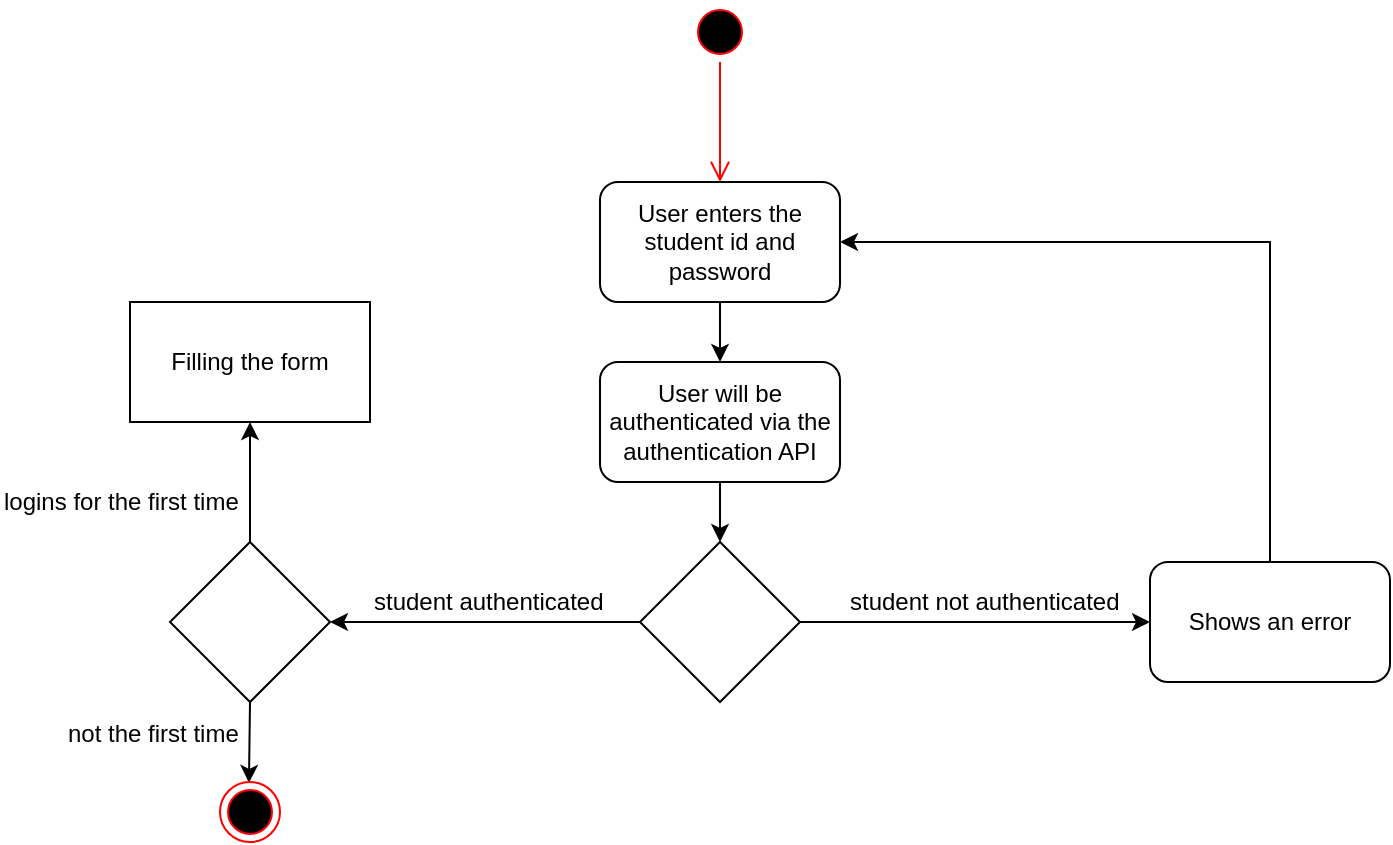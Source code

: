 <mxfile version="10.6.0" type="github"><diagram id="yDJDU-fZgZBbVklR-MtC" name="Page-1"><mxGraphModel dx="887" dy="549" grid="1" gridSize="10" guides="1" tooltips="1" connect="1" arrows="1" fold="1" page="1" pageScale="1" pageWidth="827" pageHeight="1169" math="0" shadow="0"><root><mxCell id="0"/><mxCell id="1" parent="0"/><mxCell id="rQLfRO2v3ahyIqq8Wuok-1" value="" style="ellipse;html=1;shape=startState;fillColor=#000000;strokeColor=#ff0000;" vertex="1" parent="1"><mxGeometry x="370" y="10" width="30" height="30" as="geometry"/></mxCell><mxCell id="rQLfRO2v3ahyIqq8Wuok-2" value="" style="edgeStyle=orthogonalEdgeStyle;html=1;verticalAlign=bottom;endArrow=open;endSize=8;strokeColor=#ff0000;" edge="1" source="rQLfRO2v3ahyIqq8Wuok-1" parent="1"><mxGeometry relative="1" as="geometry"><mxPoint x="385" y="100" as="targetPoint"/></mxGeometry></mxCell><mxCell id="rQLfRO2v3ahyIqq8Wuok-5" value="" style="edgeStyle=orthogonalEdgeStyle;rounded=0;orthogonalLoop=1;jettySize=auto;html=1;" edge="1" parent="1" source="rQLfRO2v3ahyIqq8Wuok-3" target="rQLfRO2v3ahyIqq8Wuok-4"><mxGeometry relative="1" as="geometry"/></mxCell><mxCell id="rQLfRO2v3ahyIqq8Wuok-3" value="User enters the student id and password" style="rounded=1;whiteSpace=wrap;html=1;" vertex="1" parent="1"><mxGeometry x="325" y="100" width="120" height="60" as="geometry"/></mxCell><mxCell id="rQLfRO2v3ahyIqq8Wuok-7" style="edgeStyle=orthogonalEdgeStyle;rounded=0;orthogonalLoop=1;jettySize=auto;html=1;exitX=0.5;exitY=1;exitDx=0;exitDy=0;entryX=0.5;entryY=0;entryDx=0;entryDy=0;" edge="1" parent="1" source="rQLfRO2v3ahyIqq8Wuok-4" target="rQLfRO2v3ahyIqq8Wuok-6"><mxGeometry relative="1" as="geometry"/></mxCell><mxCell id="rQLfRO2v3ahyIqq8Wuok-4" value="User will be authenticated via the authentication API" style="rounded=1;whiteSpace=wrap;html=1;" vertex="1" parent="1"><mxGeometry x="325" y="190" width="120" height="60" as="geometry"/></mxCell><mxCell id="rQLfRO2v3ahyIqq8Wuok-9" style="edgeStyle=orthogonalEdgeStyle;rounded=0;orthogonalLoop=1;jettySize=auto;html=1;exitX=0;exitY=0.5;exitDx=0;exitDy=0;entryX=1;entryY=0.5;entryDx=0;entryDy=0;" edge="1" parent="1" source="rQLfRO2v3ahyIqq8Wuok-6"><mxGeometry relative="1" as="geometry"><mxPoint x="190" y="320" as="targetPoint"/></mxGeometry></mxCell><mxCell id="rQLfRO2v3ahyIqq8Wuok-17" style="edgeStyle=orthogonalEdgeStyle;rounded=0;orthogonalLoop=1;jettySize=auto;html=1;exitX=1;exitY=0.5;exitDx=0;exitDy=0;entryX=0;entryY=0.5;entryDx=0;entryDy=0;" edge="1" parent="1" source="rQLfRO2v3ahyIqq8Wuok-6" target="rQLfRO2v3ahyIqq8Wuok-16"><mxGeometry relative="1" as="geometry"/></mxCell><mxCell id="rQLfRO2v3ahyIqq8Wuok-6" value="" style="rhombus;whiteSpace=wrap;html=1;" vertex="1" parent="1"><mxGeometry x="345" y="280" width="80" height="80" as="geometry"/></mxCell><mxCell id="rQLfRO2v3ahyIqq8Wuok-10" value="student authenticated" style="text;html=1;resizable=0;points=[];autosize=1;align=left;verticalAlign=top;spacingTop=-4;" vertex="1" parent="1"><mxGeometry x="210" y="300" width="130" height="20" as="geometry"/></mxCell><mxCell id="rQLfRO2v3ahyIqq8Wuok-20" style="edgeStyle=orthogonalEdgeStyle;rounded=0;orthogonalLoop=1;jettySize=auto;html=1;exitX=0.5;exitY=0;exitDx=0;exitDy=0;entryX=0.5;entryY=1;entryDx=0;entryDy=0;" edge="1" parent="1" source="rQLfRO2v3ahyIqq8Wuok-11" target="rQLfRO2v3ahyIqq8Wuok-12"><mxGeometry relative="1" as="geometry"/></mxCell><mxCell id="rQLfRO2v3ahyIqq8Wuok-23" style="edgeStyle=orthogonalEdgeStyle;rounded=0;orthogonalLoop=1;jettySize=auto;html=1;exitX=0.5;exitY=1;exitDx=0;exitDy=0;entryX=0.5;entryY=0;entryDx=0;entryDy=0;" edge="1" parent="1" source="rQLfRO2v3ahyIqq8Wuok-11"><mxGeometry relative="1" as="geometry"><mxPoint x="149.471" y="400.412" as="targetPoint"/></mxGeometry></mxCell><mxCell id="rQLfRO2v3ahyIqq8Wuok-11" value="" style="rhombus;whiteSpace=wrap;html=1;" vertex="1" parent="1"><mxGeometry x="110" y="280" width="80" height="80" as="geometry"/></mxCell><mxCell id="rQLfRO2v3ahyIqq8Wuok-12" value="Filling the form" style="rounded=0;whiteSpace=wrap;html=1;" vertex="1" parent="1"><mxGeometry x="90" y="160" width="120" height="60" as="geometry"/></mxCell><mxCell id="rQLfRO2v3ahyIqq8Wuok-14" value="logins for the first time" style="text;html=1;resizable=0;points=[];autosize=1;align=left;verticalAlign=top;spacingTop=-4;" vertex="1" parent="1"><mxGeometry x="25" y="250" width="130" height="20" as="geometry"/></mxCell><mxCell id="rQLfRO2v3ahyIqq8Wuok-18" style="edgeStyle=orthogonalEdgeStyle;rounded=0;orthogonalLoop=1;jettySize=auto;html=1;exitX=0.5;exitY=0;exitDx=0;exitDy=0;entryX=1;entryY=0.5;entryDx=0;entryDy=0;" edge="1" parent="1" source="rQLfRO2v3ahyIqq8Wuok-16" target="rQLfRO2v3ahyIqq8Wuok-3"><mxGeometry relative="1" as="geometry"/></mxCell><mxCell id="rQLfRO2v3ahyIqq8Wuok-16" value="Shows an error" style="rounded=1;whiteSpace=wrap;html=1;" vertex="1" parent="1"><mxGeometry x="600" y="290" width="120" height="60" as="geometry"/></mxCell><mxCell id="rQLfRO2v3ahyIqq8Wuok-19" value="student not authenticated" style="text;html=1;resizable=0;points=[];autosize=1;align=left;verticalAlign=top;spacingTop=-4;" vertex="1" parent="1"><mxGeometry x="447.5" y="300" width="150" height="20" as="geometry"/></mxCell><mxCell id="rQLfRO2v3ahyIqq8Wuok-21" value="not the first time" style="text;html=1;resizable=0;points=[];autosize=1;align=left;verticalAlign=top;spacingTop=-4;" vertex="1" parent="1"><mxGeometry x="57" y="366" width="100" height="20" as="geometry"/></mxCell><mxCell id="rQLfRO2v3ahyIqq8Wuok-24" value="" style="ellipse;html=1;shape=endState;fillColor=#000000;strokeColor=#ff0000;" vertex="1" parent="1"><mxGeometry x="135" y="400" width="30" height="30" as="geometry"/></mxCell></root></mxGraphModel></diagram></mxfile>